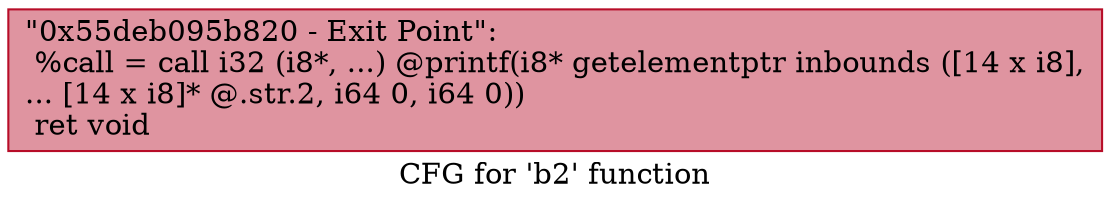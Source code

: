 digraph "CFG for 'b2' function" {
	label="CFG for 'b2' function";

	Node0x55deb095b820 [shape=record,color="#b70d28ff", style=filled, fillcolor="#b70d2870",label="{\"0x55deb095b820 - Exit Point\":\l  %call = call i32 (i8*, ...) @printf(i8* getelementptr inbounds ([14 x i8],\l... [14 x i8]* @.str.2, i64 0, i64 0))\l  ret void\l}"];
}
